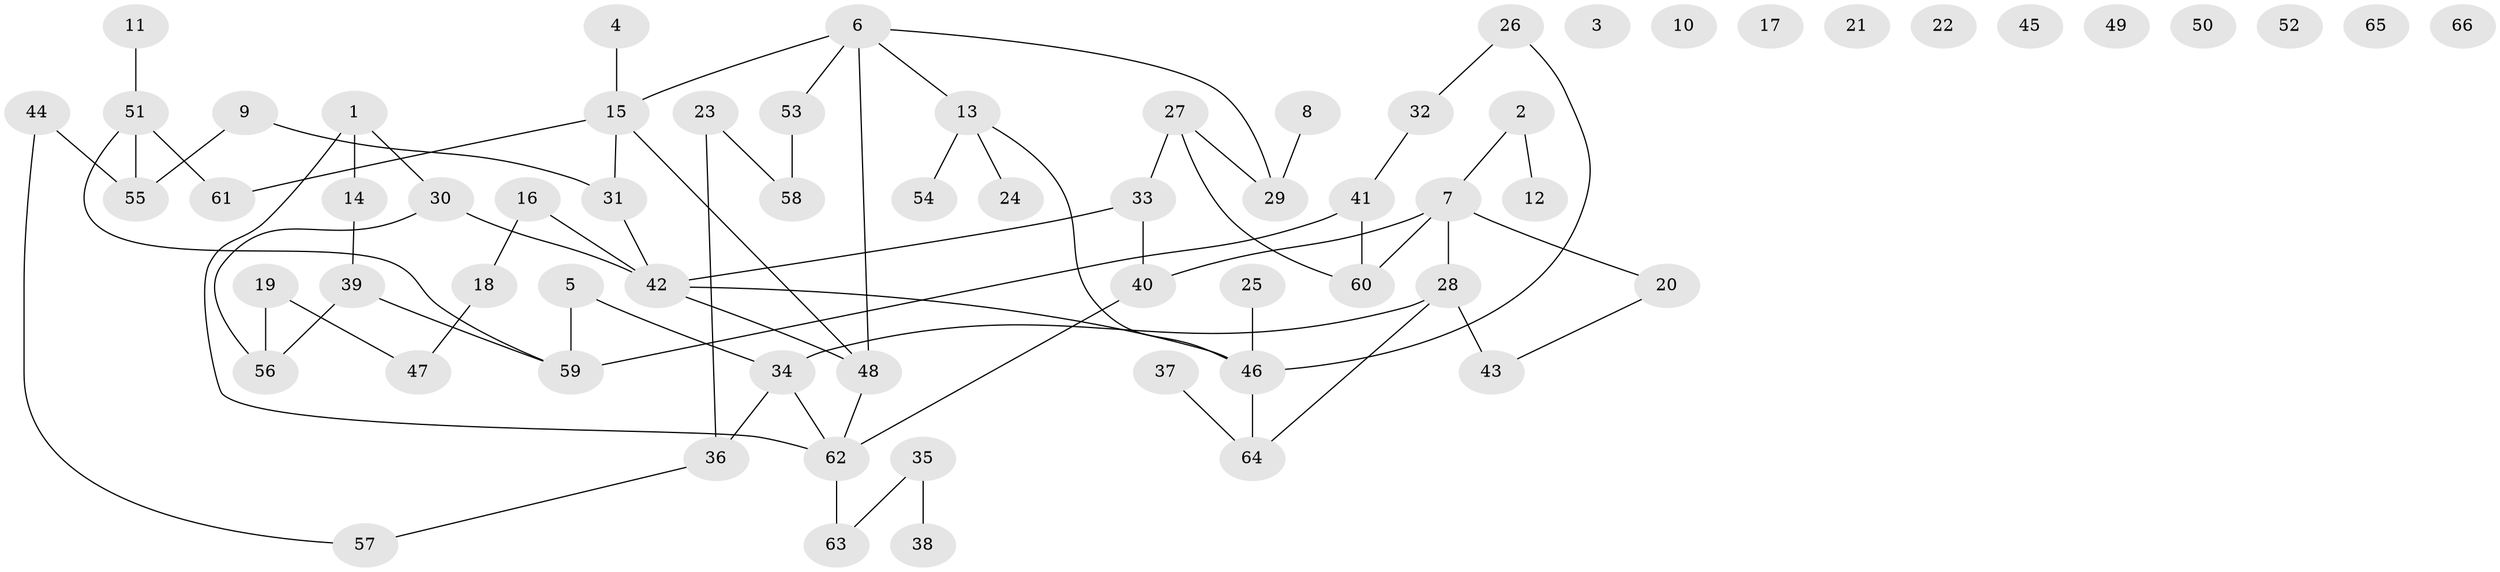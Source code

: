 // coarse degree distribution, {3: 0.1590909090909091, 1: 0.13636363636363635, 0: 0.25, 2: 0.22727272727272727, 6: 0.045454545454545456, 5: 0.06818181818181818, 7: 0.045454545454545456, 4: 0.06818181818181818}
// Generated by graph-tools (version 1.1) at 2025/41/03/06/25 10:41:19]
// undirected, 66 vertices, 73 edges
graph export_dot {
graph [start="1"]
  node [color=gray90,style=filled];
  1;
  2;
  3;
  4;
  5;
  6;
  7;
  8;
  9;
  10;
  11;
  12;
  13;
  14;
  15;
  16;
  17;
  18;
  19;
  20;
  21;
  22;
  23;
  24;
  25;
  26;
  27;
  28;
  29;
  30;
  31;
  32;
  33;
  34;
  35;
  36;
  37;
  38;
  39;
  40;
  41;
  42;
  43;
  44;
  45;
  46;
  47;
  48;
  49;
  50;
  51;
  52;
  53;
  54;
  55;
  56;
  57;
  58;
  59;
  60;
  61;
  62;
  63;
  64;
  65;
  66;
  1 -- 14;
  1 -- 30;
  1 -- 62;
  2 -- 7;
  2 -- 12;
  4 -- 15;
  5 -- 34;
  5 -- 59;
  6 -- 13;
  6 -- 15;
  6 -- 29;
  6 -- 48;
  6 -- 53;
  7 -- 20;
  7 -- 28;
  7 -- 40;
  7 -- 60;
  8 -- 29;
  9 -- 31;
  9 -- 55;
  11 -- 51;
  13 -- 24;
  13 -- 46;
  13 -- 54;
  14 -- 39;
  15 -- 31;
  15 -- 48;
  15 -- 61;
  16 -- 18;
  16 -- 42;
  18 -- 47;
  19 -- 47;
  19 -- 56;
  20 -- 43;
  23 -- 36;
  23 -- 58;
  25 -- 46;
  26 -- 32;
  26 -- 46;
  27 -- 29;
  27 -- 33;
  27 -- 60;
  28 -- 34;
  28 -- 43;
  28 -- 64;
  30 -- 42;
  30 -- 56;
  31 -- 42;
  32 -- 41;
  33 -- 40;
  33 -- 42;
  34 -- 36;
  34 -- 62;
  35 -- 38;
  35 -- 63;
  36 -- 57;
  37 -- 64;
  39 -- 56;
  39 -- 59;
  40 -- 62;
  41 -- 59;
  41 -- 60;
  42 -- 46;
  42 -- 48;
  44 -- 55;
  44 -- 57;
  46 -- 64;
  48 -- 62;
  51 -- 55;
  51 -- 59;
  51 -- 61;
  53 -- 58;
  62 -- 63;
}
